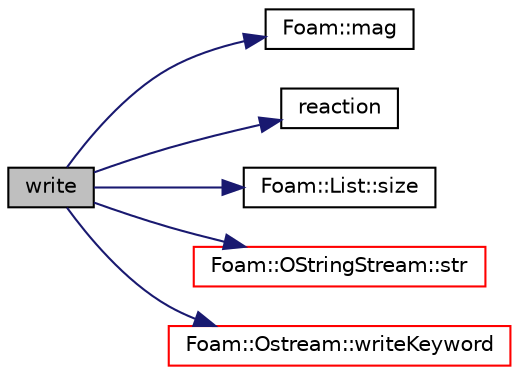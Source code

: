 digraph "write"
{
  bgcolor="transparent";
  edge [fontname="Helvetica",fontsize="10",labelfontname="Helvetica",labelfontsize="10"];
  node [fontname="Helvetica",fontsize="10",shape=record];
  rankdir="LR";
  Node1 [label="write",height=0.2,width=0.4,color="black", fillcolor="grey75", style="filled", fontcolor="black"];
  Node1 -> Node2 [color="midnightblue",fontsize="10",style="solid",fontname="Helvetica"];
  Node2 [label="Foam::mag",height=0.2,width=0.4,color="black",URL="$a10974.html#a929da2a3fdcf3dacbbe0487d3a330dae"];
  Node1 -> Node3 [color="midnightblue",fontsize="10",style="solid",fontname="Helvetica"];
  Node3 [label="reaction",height=0.2,width=0.4,color="black",URL="$a04542.html#a31e20dded3aa39de922899a34687efcc"];
  Node1 -> Node4 [color="midnightblue",fontsize="10",style="solid",fontname="Helvetica"];
  Node4 [label="Foam::List::size",height=0.2,width=0.4,color="black",URL="$a01391.html#a8a5f6fa29bd4b500caf186f60245b384",tooltip="Override size to be inconsistent with allocated storage. "];
  Node1 -> Node5 [color="midnightblue",fontsize="10",style="solid",fontname="Helvetica"];
  Node5 [label="Foam::OStringStream::str",height=0.2,width=0.4,color="red",URL="$a01775.html#a0bd251dfecae718a4c1568eb3d660697",tooltip="Return the string. "];
  Node1 -> Node6 [color="midnightblue",fontsize="10",style="solid",fontname="Helvetica"];
  Node6 [label="Foam::Ostream::writeKeyword",height=0.2,width=0.4,color="red",URL="$a01774.html#a3c58b2bb9174ea3c4a5fa58095d1290e",tooltip="Write the keyword followed by an appropriate indentation. "];
}
